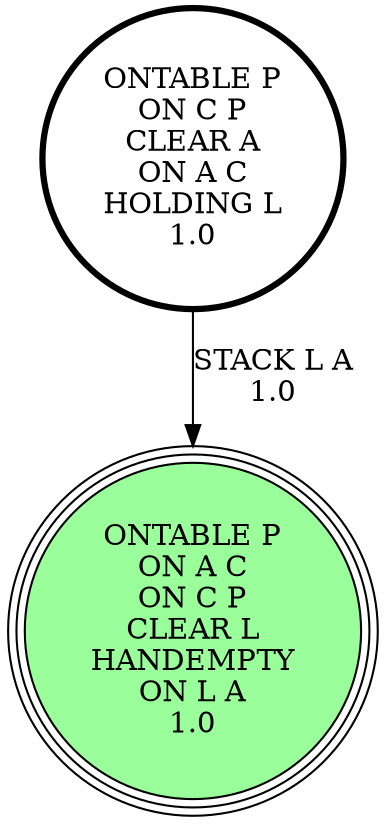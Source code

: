 digraph {
"ONTABLE P\nON C P\nCLEAR A\nON A C\nHOLDING L\n1.0\n" -> "ONTABLE P\nON A C\nON C P\nCLEAR L\nHANDEMPTY\nON L A\n1.0\n"[label="STACK L A\n1.0\n"];
"ONTABLE P\nON A C\nON C P\nCLEAR L\nHANDEMPTY\nON L A\n1.0\n" [shape=circle, style=filled, fillcolor=palegreen1, peripheries=3];
"ONTABLE P\nON C P\nCLEAR A\nON A C\nHOLDING L\n1.0\n" [shape=circle, penwidth=3];
"ONTABLE P\nON A C\nON C P\nCLEAR L\nHANDEMPTY\nON L A\n1.0\n" [shape=circle, style=filled, fillcolor=palegreen1, peripheries=3];
}
